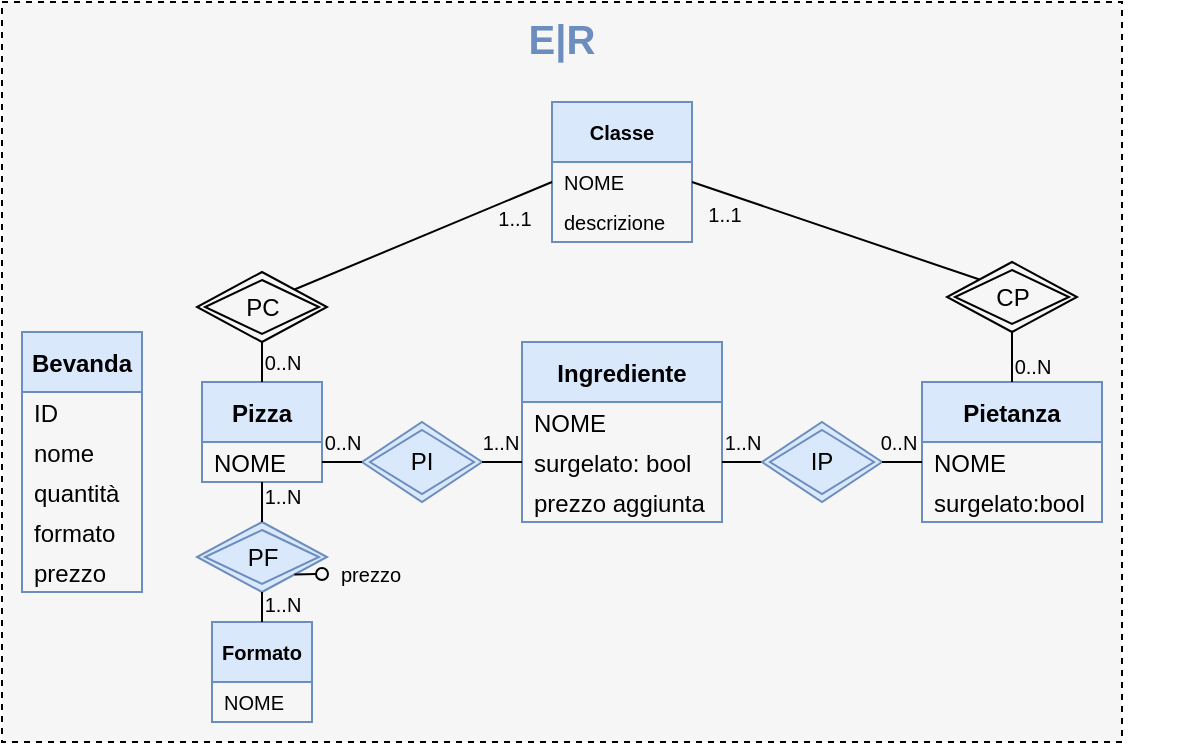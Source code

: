 <mxfile version="16.5.2" type="github">
  <diagram id="gKJ8rtmV4j__VJnKuHGy" name="Pagina-1">
    <mxGraphModel dx="865" dy="864" grid="1" gridSize="10" guides="1" tooltips="1" connect="1" arrows="1" fold="1" page="0" pageScale="1" pageWidth="827" pageHeight="1169" math="0" shadow="0">
      <root>
        <mxCell id="0" />
        <mxCell id="1" parent="0" />
        <mxCell id="oH6G74diKGgXvCTPWN84-72" value="E|R" style="rounded=0;labelBackgroundColor=none;fontSize=20;verticalAlign=top;fontStyle=1;strokeWidth=1;dashed=1;fillColor=#F6F6F6;labelBorderColor=none;html=1;whiteSpace=wrap;fontColor=#6C8EBF;" vertex="1" parent="1">
          <mxGeometry x="40" y="-40" width="560" height="370" as="geometry" />
        </mxCell>
        <mxCell id="rBXbczQxgdrOgJLHeuMo-91" value="" style="endArrow=none;html=1;rounded=0;exitX=0.5;exitY=1;exitDx=0;exitDy=0;entryX=0;entryY=0.5;entryDx=0;entryDy=0;entryPerimeter=0;strokeWidth=2;" parent="1" edge="1">
          <mxGeometry relative="1" as="geometry">
            <mxPoint x="637" y="260" as="sourcePoint" />
            <mxPoint x="637" y="260" as="targetPoint" />
          </mxGeometry>
        </mxCell>
        <mxCell id="oH6G74diKGgXvCTPWN84-2" value="Bevanda" style="swimlane;fontStyle=1;childLayout=stackLayout;horizontal=1;startSize=30;horizontalStack=0;resizeParent=1;resizeParentMax=0;resizeLast=0;collapsible=1;marginBottom=0;fillColor=#dae8fc;strokeColor=#6c8ebf;" vertex="1" parent="1">
          <mxGeometry x="50" y="125" width="60" height="130" as="geometry" />
        </mxCell>
        <mxCell id="oH6G74diKGgXvCTPWN84-3" value="ID" style="text;strokeColor=none;fillColor=none;align=left;verticalAlign=middle;spacingLeft=4;spacingRight=4;overflow=hidden;points=[[0,0.5],[1,0.5]];portConstraint=eastwest;rotatable=0;" vertex="1" parent="oH6G74diKGgXvCTPWN84-2">
          <mxGeometry y="30" width="60" height="20" as="geometry" />
        </mxCell>
        <mxCell id="oH6G74diKGgXvCTPWN84-4" value="nome" style="text;strokeColor=none;fillColor=none;align=left;verticalAlign=middle;spacingLeft=4;spacingRight=4;overflow=hidden;points=[[0,0.5],[1,0.5]];portConstraint=eastwest;rotatable=0;" vertex="1" parent="oH6G74diKGgXvCTPWN84-2">
          <mxGeometry y="50" width="60" height="20" as="geometry" />
        </mxCell>
        <mxCell id="oH6G74diKGgXvCTPWN84-5" value="quantità" style="text;strokeColor=none;fillColor=none;align=left;verticalAlign=middle;spacingLeft=4;spacingRight=4;overflow=hidden;points=[[0,0.5],[1,0.5]];portConstraint=eastwest;rotatable=0;" vertex="1" parent="oH6G74diKGgXvCTPWN84-2">
          <mxGeometry y="70" width="60" height="20" as="geometry" />
        </mxCell>
        <mxCell id="oH6G74diKGgXvCTPWN84-7" value="formato" style="text;strokeColor=none;fillColor=none;align=left;verticalAlign=middle;spacingLeft=4;spacingRight=4;overflow=hidden;points=[[0,0.5],[1,0.5]];portConstraint=eastwest;rotatable=0;" vertex="1" parent="oH6G74diKGgXvCTPWN84-2">
          <mxGeometry y="90" width="60" height="20" as="geometry" />
        </mxCell>
        <mxCell id="oH6G74diKGgXvCTPWN84-6" value="prezzo" style="text;strokeColor=none;fillColor=none;align=left;verticalAlign=middle;spacingLeft=4;spacingRight=4;overflow=hidden;points=[[0,0.5],[1,0.5]];portConstraint=eastwest;rotatable=0;" vertex="1" parent="oH6G74diKGgXvCTPWN84-2">
          <mxGeometry y="110" width="60" height="20" as="geometry" />
        </mxCell>
        <mxCell id="oH6G74diKGgXvCTPWN84-8" value="Pizza" style="swimlane;fontStyle=1;childLayout=stackLayout;horizontal=1;startSize=30;horizontalStack=0;resizeParent=1;resizeParentMax=0;resizeLast=0;collapsible=1;marginBottom=0;fillColor=#dae8fc;strokeColor=#6c8ebf;" vertex="1" parent="1">
          <mxGeometry x="140" y="150" width="60" height="50" as="geometry" />
        </mxCell>
        <mxCell id="oH6G74diKGgXvCTPWN84-9" value="NOME" style="text;strokeColor=none;fillColor=none;align=left;verticalAlign=middle;spacingLeft=4;spacingRight=4;overflow=hidden;points=[[0,0.5],[1,0.5]];portConstraint=eastwest;rotatable=0;" vertex="1" parent="oH6G74diKGgXvCTPWN84-8">
          <mxGeometry y="30" width="60" height="20" as="geometry" />
        </mxCell>
        <mxCell id="oH6G74diKGgXvCTPWN84-12" value="Pietanza" style="swimlane;fontStyle=1;childLayout=stackLayout;horizontal=1;startSize=30;horizontalStack=0;resizeParent=1;resizeParentMax=0;resizeLast=0;collapsible=1;marginBottom=0;fillColor=#dae8fc;strokeColor=#6c8ebf;" vertex="1" parent="1">
          <mxGeometry x="500" y="150" width="90" height="70" as="geometry" />
        </mxCell>
        <mxCell id="oH6G74diKGgXvCTPWN84-13" value="NOME" style="text;strokeColor=none;fillColor=none;align=left;verticalAlign=middle;spacingLeft=4;spacingRight=4;overflow=hidden;points=[[0,0.5],[1,0.5]];portConstraint=eastwest;rotatable=0;" vertex="1" parent="oH6G74diKGgXvCTPWN84-12">
          <mxGeometry y="30" width="90" height="20" as="geometry" />
        </mxCell>
        <mxCell id="oH6G74diKGgXvCTPWN84-71" value="surgelato:bool" style="text;strokeColor=none;fillColor=none;align=left;verticalAlign=middle;spacingLeft=4;spacingRight=4;overflow=hidden;points=[[0,0.5],[1,0.5]];portConstraint=eastwest;rotatable=0;" vertex="1" parent="oH6G74diKGgXvCTPWN84-12">
          <mxGeometry y="50" width="90" height="20" as="geometry" />
        </mxCell>
        <mxCell id="oH6G74diKGgXvCTPWN84-14" value="Ingrediente" style="swimlane;fontStyle=1;childLayout=stackLayout;horizontal=1;startSize=30;horizontalStack=0;resizeParent=1;resizeParentMax=0;resizeLast=0;collapsible=1;marginBottom=0;fillColor=#dae8fc;strokeColor=#6c8ebf;" vertex="1" parent="1">
          <mxGeometry x="300" y="130" width="100" height="90" as="geometry" />
        </mxCell>
        <mxCell id="oH6G74diKGgXvCTPWN84-15" value="NOME" style="text;strokeColor=none;fillColor=none;align=left;verticalAlign=middle;spacingLeft=4;spacingRight=4;overflow=hidden;points=[[0,0.5],[1,0.5]];portConstraint=eastwest;rotatable=0;" vertex="1" parent="oH6G74diKGgXvCTPWN84-14">
          <mxGeometry y="30" width="100" height="20" as="geometry" />
        </mxCell>
        <mxCell id="oH6G74diKGgXvCTPWN84-16" value="surgelato: bool" style="text;strokeColor=none;fillColor=none;align=left;verticalAlign=middle;spacingLeft=4;spacingRight=4;overflow=hidden;points=[[0,0.5],[1,0.5]];portConstraint=eastwest;rotatable=0;" vertex="1" parent="oH6G74diKGgXvCTPWN84-14">
          <mxGeometry y="50" width="100" height="20" as="geometry" />
        </mxCell>
        <mxCell id="oH6G74diKGgXvCTPWN84-17" value="prezzo aggiunta" style="text;strokeColor=none;fillColor=none;align=left;verticalAlign=middle;spacingLeft=4;spacingRight=4;overflow=hidden;points=[[0,0.5],[1,0.5]];portConstraint=eastwest;rotatable=0;" vertex="1" parent="oH6G74diKGgXvCTPWN84-14">
          <mxGeometry y="70" width="100" height="20" as="geometry" />
        </mxCell>
        <mxCell id="oH6G74diKGgXvCTPWN84-20" value="PI" style="shape=rhombus;double=1;perimeter=rhombusPerimeter;whiteSpace=wrap;html=1;align=center;fillColor=#dae8fc;strokeColor=#6c8ebf;" vertex="1" parent="1">
          <mxGeometry x="220" y="170" width="60" height="40" as="geometry" />
        </mxCell>
        <mxCell id="oH6G74diKGgXvCTPWN84-25" value="" style="endArrow=none;html=1;rounded=0;fontSize=10;exitX=1;exitY=0.5;exitDx=0;exitDy=0;entryX=0;entryY=0.5;entryDx=0;entryDy=0;" edge="1" parent="1" source="oH6G74diKGgXvCTPWN84-9" target="oH6G74diKGgXvCTPWN84-20">
          <mxGeometry width="50" height="50" relative="1" as="geometry">
            <mxPoint x="180" y="190" as="sourcePoint" />
            <mxPoint x="290" y="220" as="targetPoint" />
          </mxGeometry>
        </mxCell>
        <mxCell id="oH6G74diKGgXvCTPWN84-28" value="0..N" style="edgeLabel;html=1;align=center;verticalAlign=middle;resizable=0;points=[];fontSize=10;labelBackgroundColor=none;" vertex="1" connectable="0" parent="oH6G74diKGgXvCTPWN84-25">
          <mxGeometry x="-0.194" relative="1" as="geometry">
            <mxPoint x="2" y="-10" as="offset" />
          </mxGeometry>
        </mxCell>
        <mxCell id="oH6G74diKGgXvCTPWN84-27" value="" style="endArrow=none;html=1;rounded=0;fontSize=10;exitX=0;exitY=0.5;exitDx=0;exitDy=0;entryX=1;entryY=0.5;entryDx=0;entryDy=0;" edge="1" parent="1" source="oH6G74diKGgXvCTPWN84-16" target="oH6G74diKGgXvCTPWN84-20">
          <mxGeometry width="50" height="50" relative="1" as="geometry">
            <mxPoint x="250" y="270" as="sourcePoint" />
            <mxPoint x="300" y="220" as="targetPoint" />
            <Array as="points" />
          </mxGeometry>
        </mxCell>
        <mxCell id="oH6G74diKGgXvCTPWN84-29" value="1..N" style="edgeLabel;html=1;align=center;verticalAlign=middle;resizable=0;points=[];fontSize=10;labelBackgroundColor=none;" vertex="1" connectable="0" parent="oH6G74diKGgXvCTPWN84-27">
          <mxGeometry x="0.326" relative="1" as="geometry">
            <mxPoint x="2" y="-10" as="offset" />
          </mxGeometry>
        </mxCell>
        <mxCell id="oH6G74diKGgXvCTPWN84-31" value="" style="endArrow=none;html=1;rounded=0;fontSize=10;exitX=1;exitY=0.5;exitDx=0;exitDy=0;entryX=0;entryY=0.5;entryDx=0;entryDy=0;" edge="1" parent="1" target="oH6G74diKGgXvCTPWN84-44" source="oH6G74diKGgXvCTPWN84-16">
          <mxGeometry width="50" height="50" relative="1" as="geometry">
            <mxPoint x="450" y="165" as="sourcePoint" />
            <mxPoint x="440" y="190" as="targetPoint" />
          </mxGeometry>
        </mxCell>
        <mxCell id="oH6G74diKGgXvCTPWN84-32" value="1..N" style="edgeLabel;html=1;align=center;verticalAlign=middle;resizable=0;points=[];fontSize=10;labelBackgroundColor=none;" vertex="1" connectable="0" parent="oH6G74diKGgXvCTPWN84-31">
          <mxGeometry x="-0.194" relative="1" as="geometry">
            <mxPoint x="2" y="-10" as="offset" />
          </mxGeometry>
        </mxCell>
        <mxCell id="oH6G74diKGgXvCTPWN84-35" value="Formato" style="swimlane;fontStyle=1;childLayout=stackLayout;horizontal=1;startSize=30;horizontalStack=0;resizeParent=1;resizeParentMax=0;resizeLast=0;collapsible=1;marginBottom=0;labelBackgroundColor=none;fontSize=10;fillColor=#dae8fc;strokeColor=#6c8ebf;" vertex="1" parent="1">
          <mxGeometry x="145" y="270" width="50" height="50" as="geometry" />
        </mxCell>
        <mxCell id="oH6G74diKGgXvCTPWN84-36" value="NOME" style="text;strokeColor=none;fillColor=none;align=left;verticalAlign=middle;spacingLeft=4;spacingRight=4;overflow=hidden;points=[[0,0.5],[1,0.5]];portConstraint=eastwest;rotatable=0;labelBackgroundColor=none;fontSize=10;" vertex="1" parent="oH6G74diKGgXvCTPWN84-35">
          <mxGeometry y="30" width="50" height="20" as="geometry" />
        </mxCell>
        <mxCell id="oH6G74diKGgXvCTPWN84-39" value="PF" style="shape=rhombus;double=1;perimeter=rhombusPerimeter;whiteSpace=wrap;html=1;align=center;fillColor=#dae8fc;strokeColor=#6c8ebf;" vertex="1" parent="1">
          <mxGeometry x="137.5" y="220" width="65" height="35" as="geometry" />
        </mxCell>
        <mxCell id="oH6G74diKGgXvCTPWN84-40" value="" style="endArrow=oval;html=1;rounded=0;fontSize=10;exitX=1;exitY=1;exitDx=0;exitDy=0;endFill=0;" edge="1" parent="1" source="oH6G74diKGgXvCTPWN84-39">
          <mxGeometry width="50" height="50" relative="1" as="geometry">
            <mxPoint x="220" y="260" as="sourcePoint" />
            <mxPoint x="200" y="246" as="targetPoint" />
          </mxGeometry>
        </mxCell>
        <mxCell id="oH6G74diKGgXvCTPWN84-41" value="prezzo" style="edgeLabel;html=1;align=center;verticalAlign=middle;resizable=0;points=[];fontSize=10;labelBackgroundColor=none;" vertex="1" connectable="0" parent="oH6G74diKGgXvCTPWN84-40">
          <mxGeometry x="0.362" relative="1" as="geometry">
            <mxPoint x="28" as="offset" />
          </mxGeometry>
        </mxCell>
        <mxCell id="oH6G74diKGgXvCTPWN84-42" value="" style="endArrow=none;html=1;rounded=0;fontSize=10;exitX=0.5;exitY=0;exitDx=0;exitDy=0;entryX=0.5;entryY=1;entryDx=0;entryDy=0;" edge="1" parent="1" source="oH6G74diKGgXvCTPWN84-39" target="oH6G74diKGgXvCTPWN84-8">
          <mxGeometry width="50" height="50" relative="1" as="geometry">
            <mxPoint x="190" y="290" as="sourcePoint" />
            <mxPoint x="240" y="240" as="targetPoint" />
          </mxGeometry>
        </mxCell>
        <mxCell id="oH6G74diKGgXvCTPWN84-47" value="1..N" style="edgeLabel;html=1;align=center;verticalAlign=middle;resizable=0;points=[];fontSize=10;labelBackgroundColor=none;" vertex="1" connectable="0" parent="oH6G74diKGgXvCTPWN84-42">
          <mxGeometry x="0.359" relative="1" as="geometry">
            <mxPoint x="10" as="offset" />
          </mxGeometry>
        </mxCell>
        <mxCell id="oH6G74diKGgXvCTPWN84-43" value="" style="endArrow=none;html=1;rounded=0;fontSize=10;exitX=0.5;exitY=1;exitDx=0;exitDy=0;entryX=0.5;entryY=0;entryDx=0;entryDy=0;" edge="1" parent="1" source="oH6G74diKGgXvCTPWN84-39" target="oH6G74diKGgXvCTPWN84-35">
          <mxGeometry width="50" height="50" relative="1" as="geometry">
            <mxPoint x="190" y="270" as="sourcePoint" />
            <mxPoint x="240" y="220" as="targetPoint" />
          </mxGeometry>
        </mxCell>
        <mxCell id="oH6G74diKGgXvCTPWN84-48" value="1..N" style="edgeLabel;html=1;align=center;verticalAlign=middle;resizable=0;points=[];fontSize=10;labelBackgroundColor=none;" vertex="1" connectable="0" parent="oH6G74diKGgXvCTPWN84-43">
          <mxGeometry x="0.39" relative="1" as="geometry">
            <mxPoint x="10" y="-5" as="offset" />
          </mxGeometry>
        </mxCell>
        <mxCell id="oH6G74diKGgXvCTPWN84-44" value="IP" style="shape=rhombus;double=1;perimeter=rhombusPerimeter;whiteSpace=wrap;html=1;align=center;fillColor=#dae8fc;strokeColor=#6c8ebf;" vertex="1" parent="1">
          <mxGeometry x="420" y="170" width="60" height="40" as="geometry" />
        </mxCell>
        <mxCell id="oH6G74diKGgXvCTPWN84-45" value="" style="endArrow=none;html=1;rounded=0;fontSize=10;exitX=1;exitY=0.5;exitDx=0;exitDy=0;entryX=0;entryY=0.5;entryDx=0;entryDy=0;" edge="1" parent="1" source="oH6G74diKGgXvCTPWN84-44" target="oH6G74diKGgXvCTPWN84-13">
          <mxGeometry width="50" height="50" relative="1" as="geometry">
            <mxPoint x="510" y="220" as="sourcePoint" />
            <mxPoint x="560" y="170" as="targetPoint" />
          </mxGeometry>
        </mxCell>
        <mxCell id="oH6G74diKGgXvCTPWN84-46" value="0..N" style="edgeLabel;html=1;align=center;verticalAlign=middle;resizable=0;points=[];fontSize=10;labelBackgroundColor=none;" vertex="1" connectable="0" parent="oH6G74diKGgXvCTPWN84-45">
          <mxGeometry x="-0.464" relative="1" as="geometry">
            <mxPoint x="2" y="-10" as="offset" />
          </mxGeometry>
        </mxCell>
        <mxCell id="oH6G74diKGgXvCTPWN84-49" value="Classe" style="swimlane;fontStyle=1;childLayout=stackLayout;horizontal=1;startSize=30;horizontalStack=0;resizeParent=1;resizeParentMax=0;resizeLast=0;collapsible=1;marginBottom=0;labelBackgroundColor=none;fontSize=10;fillColor=#dae8fc;strokeColor=#6c8ebf;" vertex="1" parent="1">
          <mxGeometry x="315" y="10" width="70" height="70" as="geometry" />
        </mxCell>
        <mxCell id="oH6G74diKGgXvCTPWN84-50" value="NOME" style="text;strokeColor=none;fillColor=none;align=left;verticalAlign=middle;spacingLeft=4;spacingRight=4;overflow=hidden;points=[[0,0.5],[1,0.5]];portConstraint=eastwest;rotatable=0;labelBackgroundColor=none;fontSize=10;" vertex="1" parent="oH6G74diKGgXvCTPWN84-49">
          <mxGeometry y="30" width="70" height="20" as="geometry" />
        </mxCell>
        <mxCell id="oH6G74diKGgXvCTPWN84-57" value="descrizione" style="text;strokeColor=none;fillColor=none;align=left;verticalAlign=middle;spacingLeft=4;spacingRight=4;overflow=hidden;points=[[0,0.5],[1,0.5]];portConstraint=eastwest;rotatable=0;labelBackgroundColor=none;fontSize=10;" vertex="1" parent="oH6G74diKGgXvCTPWN84-49">
          <mxGeometry y="50" width="70" height="20" as="geometry" />
        </mxCell>
        <mxCell id="oH6G74diKGgXvCTPWN84-58" value="PC" style="shape=rhombus;double=1;perimeter=rhombusPerimeter;whiteSpace=wrap;html=1;align=center;fillColor=none;" vertex="1" parent="1">
          <mxGeometry x="137.5" y="95" width="65" height="35" as="geometry" />
        </mxCell>
        <mxCell id="oH6G74diKGgXvCTPWN84-59" value="" style="endArrow=none;html=1;rounded=0;fontSize=10;exitX=0.5;exitY=0;exitDx=0;exitDy=0;entryX=0.5;entryY=1;entryDx=0;entryDy=0;" edge="1" parent="1" source="oH6G74diKGgXvCTPWN84-8" target="oH6G74diKGgXvCTPWN84-58">
          <mxGeometry width="50" height="50" relative="1" as="geometry">
            <mxPoint x="230" y="150" as="sourcePoint" />
            <mxPoint x="280" y="100" as="targetPoint" />
          </mxGeometry>
        </mxCell>
        <mxCell id="oH6G74diKGgXvCTPWN84-62" value="0..N" style="edgeLabel;html=1;align=center;verticalAlign=middle;resizable=0;points=[];fontSize=10;labelBackgroundColor=none;" vertex="1" connectable="0" parent="oH6G74diKGgXvCTPWN84-59">
          <mxGeometry x="-0.176" y="-1" relative="1" as="geometry">
            <mxPoint x="9" y="-2" as="offset" />
          </mxGeometry>
        </mxCell>
        <mxCell id="oH6G74diKGgXvCTPWN84-60" value="" style="endArrow=none;html=1;rounded=0;fontSize=10;exitX=1;exitY=0;exitDx=0;exitDy=0;entryX=0;entryY=0.5;entryDx=0;entryDy=0;" edge="1" parent="1" source="oH6G74diKGgXvCTPWN84-58" target="oH6G74diKGgXvCTPWN84-50">
          <mxGeometry width="50" height="50" relative="1" as="geometry">
            <mxPoint x="230" y="150" as="sourcePoint" />
            <mxPoint x="170" y="60" as="targetPoint" />
          </mxGeometry>
        </mxCell>
        <mxCell id="oH6G74diKGgXvCTPWN84-61" value="1..1" style="edgeLabel;html=1;align=center;verticalAlign=middle;resizable=0;points=[];fontSize=10;labelBackgroundColor=none;" vertex="1" connectable="0" parent="oH6G74diKGgXvCTPWN84-60">
          <mxGeometry x="0.488" relative="1" as="geometry">
            <mxPoint x="14" y="4" as="offset" />
          </mxGeometry>
        </mxCell>
        <mxCell id="oH6G74diKGgXvCTPWN84-66" value="CP" style="shape=rhombus;double=1;perimeter=rhombusPerimeter;whiteSpace=wrap;html=1;align=center;fillColor=none;" vertex="1" parent="1">
          <mxGeometry x="512.5" y="90" width="65" height="35" as="geometry" />
        </mxCell>
        <mxCell id="oH6G74diKGgXvCTPWN84-67" value="" style="endArrow=none;html=1;rounded=0;fontSize=10;exitX=0;exitY=0;exitDx=0;exitDy=0;entryX=1;entryY=0.5;entryDx=0;entryDy=0;" edge="1" parent="1" source="oH6G74diKGgXvCTPWN84-66" target="oH6G74diKGgXvCTPWN84-50">
          <mxGeometry width="50" height="50" relative="1" as="geometry">
            <mxPoint x="605" y="145" as="sourcePoint" />
            <mxPoint x="545" y="75" as="targetPoint" />
          </mxGeometry>
        </mxCell>
        <mxCell id="oH6G74diKGgXvCTPWN84-68" value="1..1" style="edgeLabel;html=1;align=center;verticalAlign=middle;resizable=0;points=[];fontSize=10;labelBackgroundColor=none;" vertex="1" connectable="0" parent="oH6G74diKGgXvCTPWN84-67">
          <mxGeometry x="0.488" relative="1" as="geometry">
            <mxPoint x="-21" y="3" as="offset" />
          </mxGeometry>
        </mxCell>
        <mxCell id="oH6G74diKGgXvCTPWN84-69" value="" style="endArrow=none;html=1;rounded=0;fontSize=10;exitX=0.5;exitY=0;exitDx=0;exitDy=0;entryX=0.5;entryY=1;entryDx=0;entryDy=0;" edge="1" parent="1" source="oH6G74diKGgXvCTPWN84-12" target="oH6G74diKGgXvCTPWN84-66">
          <mxGeometry width="50" height="50" relative="1" as="geometry">
            <mxPoint x="520" y="150" as="sourcePoint" />
            <mxPoint x="570" y="100" as="targetPoint" />
          </mxGeometry>
        </mxCell>
        <mxCell id="oH6G74diKGgXvCTPWN84-70" value="0..N" style="edgeLabel;html=1;align=center;verticalAlign=middle;resizable=0;points=[];fontSize=10;labelBackgroundColor=none;" vertex="1" connectable="0" parent="oH6G74diKGgXvCTPWN84-69">
          <mxGeometry x="-0.333" y="-1" relative="1" as="geometry">
            <mxPoint x="9" as="offset" />
          </mxGeometry>
        </mxCell>
      </root>
    </mxGraphModel>
  </diagram>
</mxfile>
